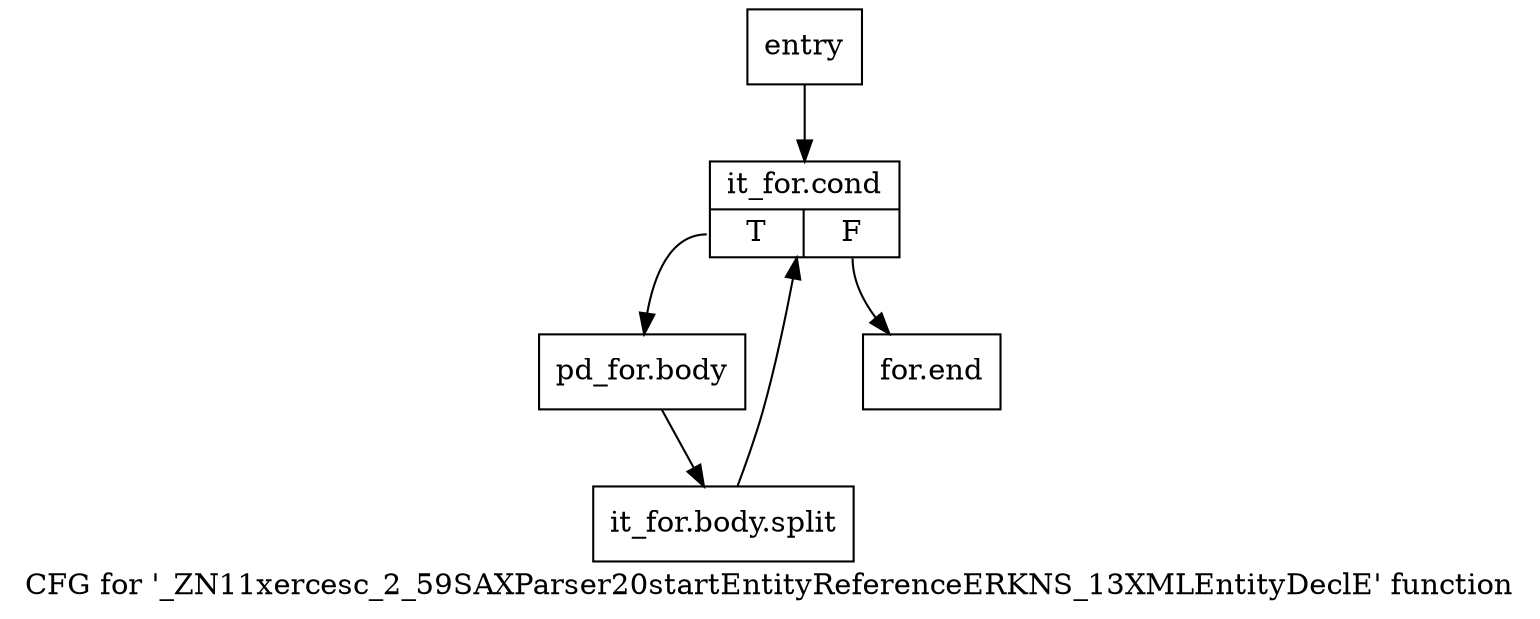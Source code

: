 digraph "CFG for '_ZN11xercesc_2_59SAXParser20startEntityReferenceERKNS_13XMLEntityDeclE' function" {
	label="CFG for '_ZN11xercesc_2_59SAXParser20startEntityReferenceERKNS_13XMLEntityDeclE' function";

	Node0x41d1230 [shape=record,label="{entry}"];
	Node0x41d1230 -> Node0x41d1640;
	Node0x41d1640 [shape=record,label="{it_for.cond|{<s0>T|<s1>F}}"];
	Node0x41d1640:s0 -> Node0x41d1690;
	Node0x41d1640:s1 -> Node0x41d16e0;
	Node0x41d1690 [shape=record,label="{pd_for.body}"];
	Node0x41d1690 -> Node0xae15ba0;
	Node0xae15ba0 [shape=record,label="{it_for.body.split}"];
	Node0xae15ba0 -> Node0x41d1640;
	Node0x41d16e0 [shape=record,label="{for.end}"];
}
